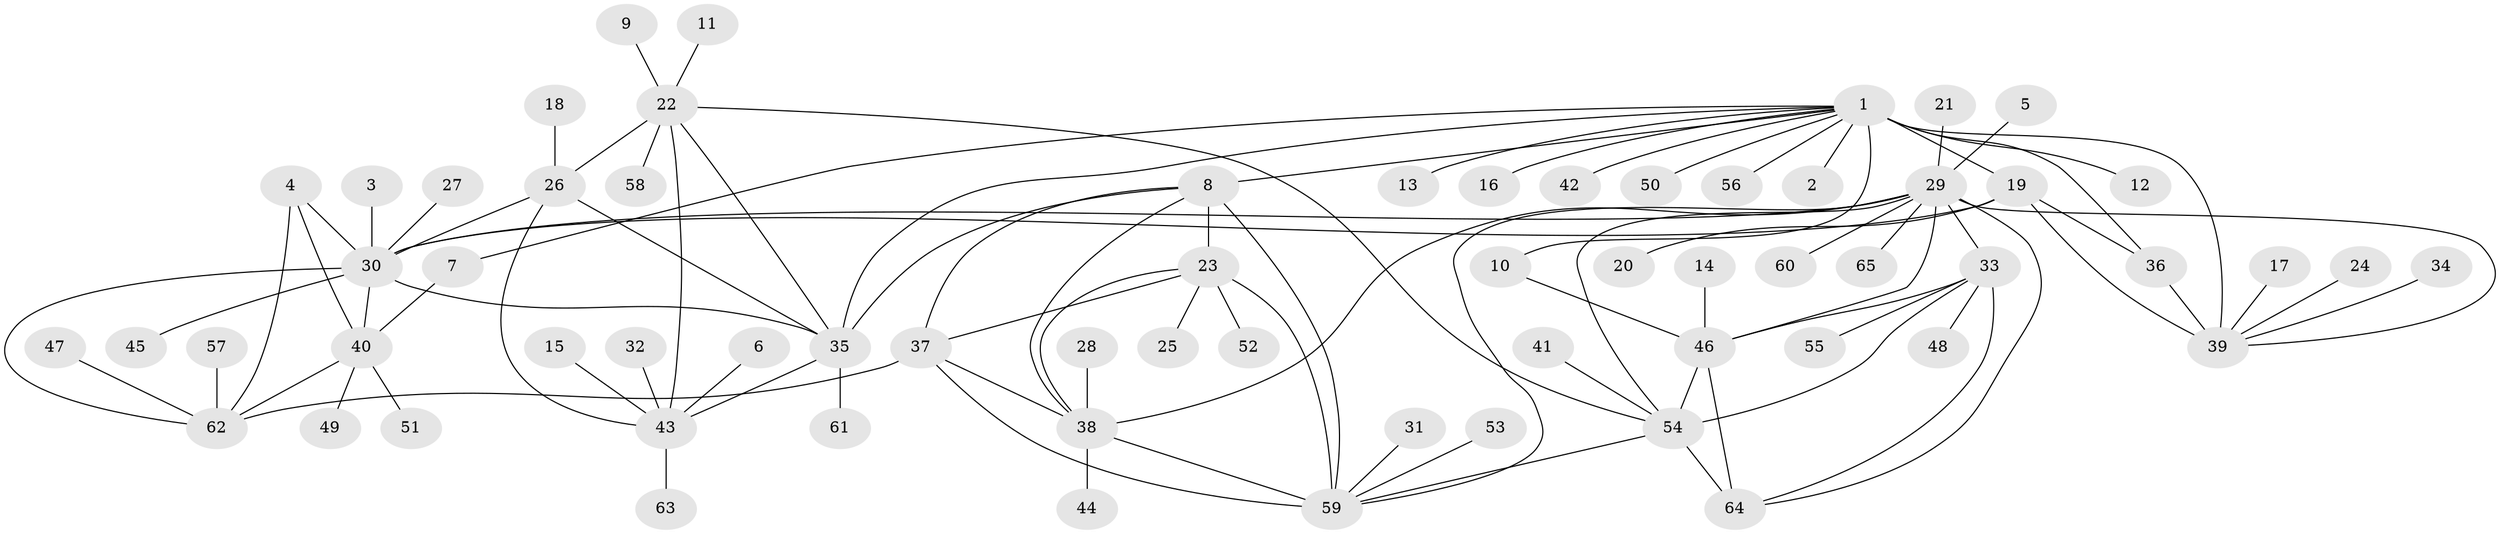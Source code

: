 // original degree distribution, {10: 0.04, 11: 0.008, 7: 0.064, 9: 0.072, 6: 0.024, 8: 0.024, 14: 0.008, 1: 0.616, 2: 0.12, 3: 0.024}
// Generated by graph-tools (version 1.1) at 2025/26/03/09/25 03:26:46]
// undirected, 65 vertices, 96 edges
graph export_dot {
graph [start="1"]
  node [color=gray90,style=filled];
  1;
  2;
  3;
  4;
  5;
  6;
  7;
  8;
  9;
  10;
  11;
  12;
  13;
  14;
  15;
  16;
  17;
  18;
  19;
  20;
  21;
  22;
  23;
  24;
  25;
  26;
  27;
  28;
  29;
  30;
  31;
  32;
  33;
  34;
  35;
  36;
  37;
  38;
  39;
  40;
  41;
  42;
  43;
  44;
  45;
  46;
  47;
  48;
  49;
  50;
  51;
  52;
  53;
  54;
  55;
  56;
  57;
  58;
  59;
  60;
  61;
  62;
  63;
  64;
  65;
  1 -- 2 [weight=1.0];
  1 -- 7 [weight=1.0];
  1 -- 8 [weight=1.0];
  1 -- 10 [weight=1.0];
  1 -- 12 [weight=1.0];
  1 -- 13 [weight=1.0];
  1 -- 16 [weight=1.0];
  1 -- 19 [weight=3.0];
  1 -- 35 [weight=1.0];
  1 -- 36 [weight=3.0];
  1 -- 39 [weight=3.0];
  1 -- 42 [weight=1.0];
  1 -- 50 [weight=1.0];
  1 -- 56 [weight=1.0];
  3 -- 30 [weight=1.0];
  4 -- 30 [weight=2.0];
  4 -- 40 [weight=1.0];
  4 -- 62 [weight=2.0];
  5 -- 29 [weight=1.0];
  6 -- 43 [weight=1.0];
  7 -- 40 [weight=1.0];
  8 -- 23 [weight=1.0];
  8 -- 35 [weight=1.0];
  8 -- 37 [weight=1.0];
  8 -- 38 [weight=1.0];
  8 -- 59 [weight=2.0];
  9 -- 22 [weight=1.0];
  10 -- 46 [weight=1.0];
  11 -- 22 [weight=1.0];
  14 -- 46 [weight=1.0];
  15 -- 43 [weight=1.0];
  17 -- 39 [weight=1.0];
  18 -- 26 [weight=1.0];
  19 -- 20 [weight=1.0];
  19 -- 30 [weight=1.0];
  19 -- 36 [weight=1.0];
  19 -- 39 [weight=1.0];
  21 -- 29 [weight=1.0];
  22 -- 26 [weight=4.0];
  22 -- 35 [weight=2.0];
  22 -- 43 [weight=2.0];
  22 -- 54 [weight=1.0];
  22 -- 58 [weight=1.0];
  23 -- 25 [weight=1.0];
  23 -- 37 [weight=1.0];
  23 -- 38 [weight=1.0];
  23 -- 52 [weight=1.0];
  23 -- 59 [weight=2.0];
  24 -- 39 [weight=1.0];
  26 -- 30 [weight=1.0];
  26 -- 35 [weight=2.0];
  26 -- 43 [weight=2.0];
  27 -- 30 [weight=1.0];
  28 -- 38 [weight=1.0];
  29 -- 30 [weight=1.0];
  29 -- 33 [weight=1.0];
  29 -- 38 [weight=1.0];
  29 -- 39 [weight=1.0];
  29 -- 46 [weight=1.0];
  29 -- 54 [weight=2.0];
  29 -- 59 [weight=1.0];
  29 -- 60 [weight=1.0];
  29 -- 64 [weight=1.0];
  29 -- 65 [weight=1.0];
  30 -- 35 [weight=1.0];
  30 -- 40 [weight=2.0];
  30 -- 45 [weight=1.0];
  30 -- 62 [weight=4.0];
  31 -- 59 [weight=1.0];
  32 -- 43 [weight=1.0];
  33 -- 46 [weight=1.0];
  33 -- 48 [weight=1.0];
  33 -- 54 [weight=2.0];
  33 -- 55 [weight=1.0];
  33 -- 64 [weight=1.0];
  34 -- 39 [weight=1.0];
  35 -- 43 [weight=1.0];
  35 -- 61 [weight=1.0];
  36 -- 39 [weight=1.0];
  37 -- 38 [weight=1.0];
  37 -- 59 [weight=2.0];
  37 -- 62 [weight=1.0];
  38 -- 44 [weight=1.0];
  38 -- 59 [weight=2.0];
  40 -- 49 [weight=1.0];
  40 -- 51 [weight=1.0];
  40 -- 62 [weight=2.0];
  41 -- 54 [weight=1.0];
  43 -- 63 [weight=1.0];
  46 -- 54 [weight=2.0];
  46 -- 64 [weight=1.0];
  47 -- 62 [weight=1.0];
  53 -- 59 [weight=1.0];
  54 -- 59 [weight=1.0];
  54 -- 64 [weight=2.0];
  57 -- 62 [weight=1.0];
}
